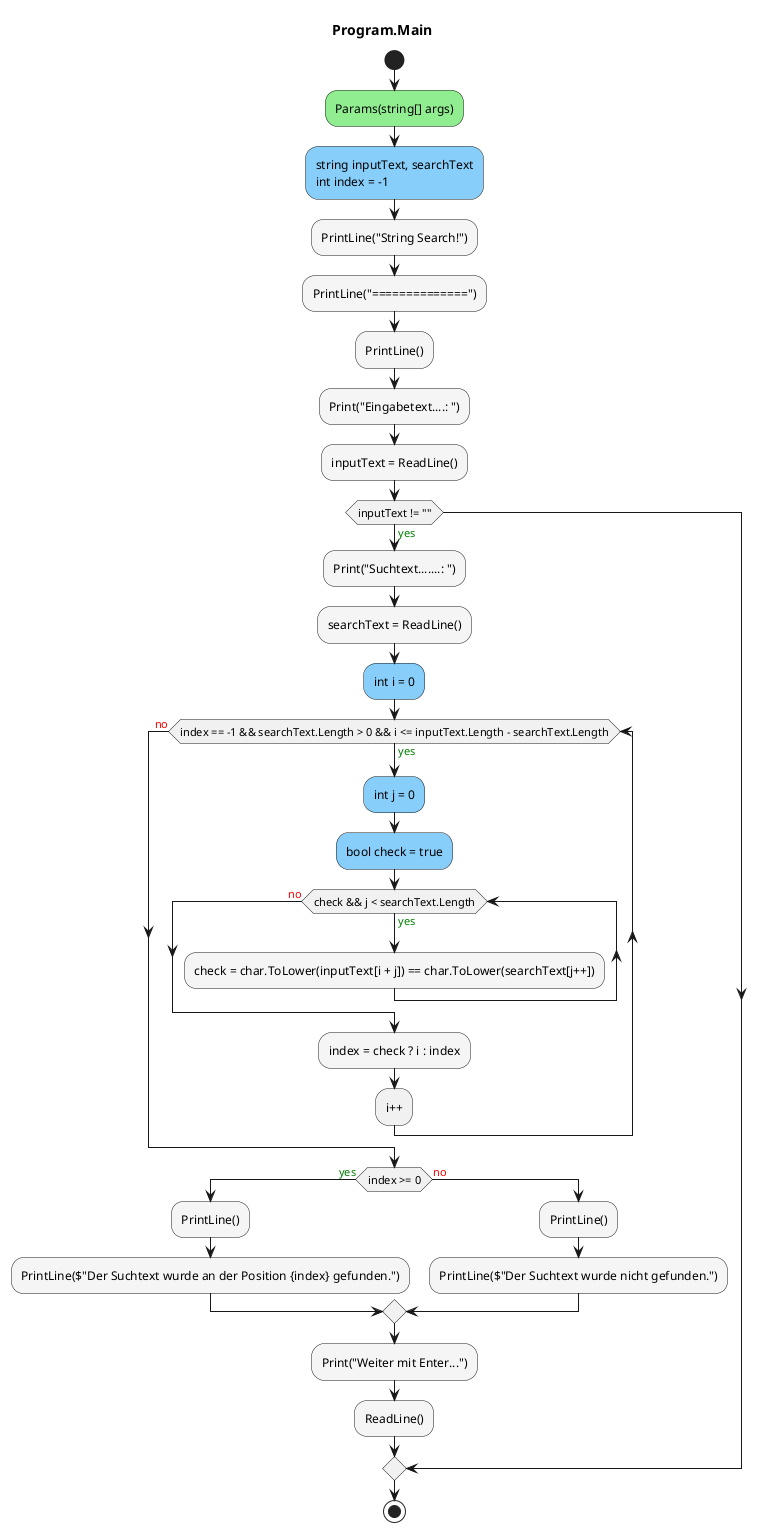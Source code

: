 @startuml Program.Main
title Program.Main
start
#LightGreen:Params(string[] args);
#LightSkyBlue:string inputText, searchText\nint index = -1;
#WhiteSmoke:PrintLine("String Search!");
#WhiteSmoke:PrintLine("==============");
#WhiteSmoke:PrintLine();
#WhiteSmoke:Print("Eingabetext....: ");
#WhiteSmoke:inputText = ReadLine();
if (inputText != "") then (<color:green>yes)
        #WhiteSmoke:Print("Suchtext.......: ");
        #WhiteSmoke:searchText = ReadLine();
        #LightSkyBlue:int i = 0;
        while (index == -1 && searchText.Length > 0 && i <= inputText.Length - searchText.Length) is (<color:green>yes)
                #LightSkyBlue:int j = 0;
                #LightSkyBlue:bool check = true;
                while (check && j < searchText.Length) is (<color:green>yes)
                        #WhiteSmoke:check = char.ToLower(inputText[i + j]) == char.ToLower(searchText[j++]);
                endwhile (<color:red>no)
                #WhiteSmoke:index = check ? i : index;
        :i++;
        endwhile (<color:red>no)
        if (index >= 0) then (<color:green>yes)
                #WhiteSmoke:PrintLine();
                #WhiteSmoke:PrintLine($"Der Suchtext wurde an der Position {index} gefunden.");
            else (<color:red>no)
                    #WhiteSmoke:PrintLine();
                    #WhiteSmoke:PrintLine($"Der Suchtext wurde nicht gefunden.");
        endif
        #WhiteSmoke:Print("Weiter mit Enter...");
        #WhiteSmoke:ReadLine();
endif
stop
@enduml
